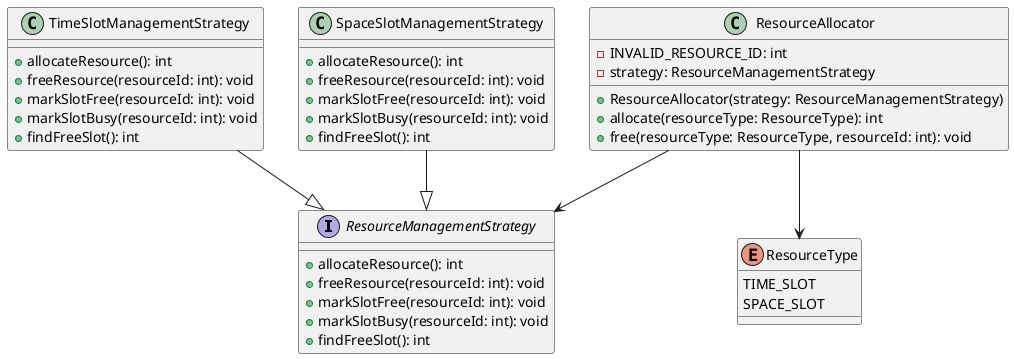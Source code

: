 @startuml

interface ResourceManagementStrategy {
  +allocateResource(): int
  +freeResource(resourceId: int): void
  +markSlotFree(resourceId: int): void
  +markSlotBusy(resourceId: int): void
  +findFreeSlot(): int
}

class TimeSlotManagementStrategy {
  +allocateResource(): int
  +freeResource(resourceId: int): void
  +markSlotFree(resourceId: int): void
  +markSlotBusy(resourceId: int): void
  +findFreeSlot(): int
}

class SpaceSlotManagementStrategy {
  +allocateResource(): int
  +freeResource(resourceId: int): void
  +markSlotFree(resourceId: int): void
  +markSlotBusy(resourceId: int): void
  +findFreeSlot(): int
}

enum ResourceType {
  TIME_SLOT
  SPACE_SLOT
}

class ResourceAllocator {
  -INVALID_RESOURCE_ID: int
  -strategy: ResourceManagementStrategy
  +ResourceAllocator(strategy: ResourceManagementStrategy)
  +allocate(resourceType: ResourceType): int
  +free(resourceType: ResourceType, resourceId: int): void
}

ResourceAllocator --> ResourceManagementStrategy
TimeSlotManagementStrategy --|> ResourceManagementStrategy
SpaceSlotManagementStrategy --|> ResourceManagementStrategy
ResourceAllocator --> ResourceType

@enduml
